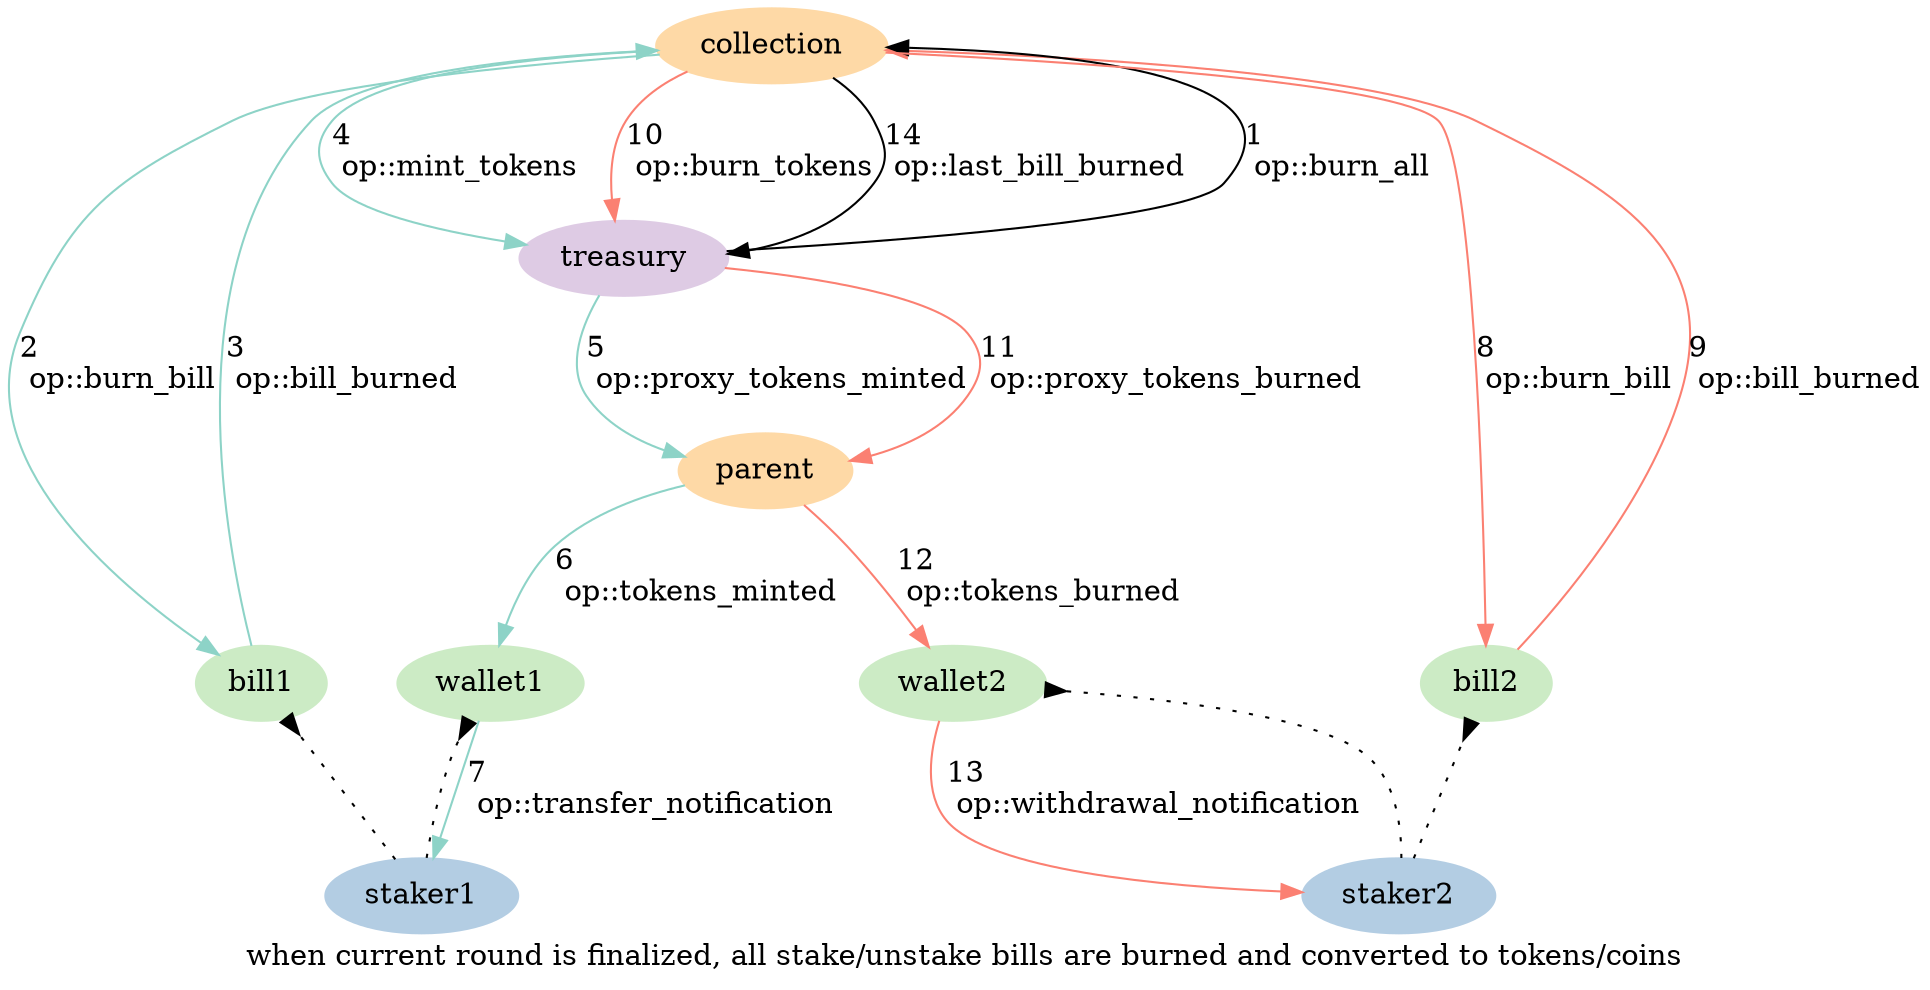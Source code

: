 digraph {
    label="when current round is finalized, all stake/unstake bills are burned and converted to tokens/coins"
    node [ colorscheme=pastel19 style=filled ]
    edge [ colorscheme=set39 ]

    /* Entities */
    staker1, staker2 [ color=2 ]
    wallet1, wallet2, bill1, bill2 [ color=3 ]
    treasury [ color=4 ]
    parent, collection [ color=5 ]

    /* Relationships */
    staker1 -> wallet1, bill1 [ arrowhead=inv style=dotted ]
    staker2 -> wallet2, bill2 [ arrowhead=inv style=dotted ]
    treasury -> collection [ label="1\l op::burn_all\l" ]

    collection -> bill1 [ label="2\l op::burn_bill\l" color=1 ]
    bill1 -> collection [ label="3\l op::bill_burned\l" color=1 ]
    collection -> treasury [ label="4\l op::mint_tokens\l" color=1 ]
    treasury -> parent [ label="5\l op::proxy_tokens_minted\l" color=1 ]
    parent -> wallet1 [ label="6\l op::tokens_minted\l" color=1 ]
    wallet1 -> staker1 [ label="7\l op::transfer_notification\l" color=1 ]

    collection -> bill2 [ label="8\l op::burn_bill\l" color=4 ]
    bill2 -> collection [ label="9\l op::bill_burned\l" color=4 ]
    collection -> treasury [ label="10\l op::burn_tokens\l" color=4 ]
    treasury -> parent [ label="11\l op::proxy_tokens_burned\l" color=4 ]
    parent -> wallet2 [ label="12\l op::tokens_burned\l" color=4 ]
    wallet2 -> staker2 [ label="13\l op::withdrawal_notification\l" color=4 ]

    collection -> treasury [ label="14\l op::last_bill_burned\l" ]

    /* Ranks */
    { rank=min collection }
    { rank=same wallet1 wallet2 bill1 bill2 }
    { rank=max staker1 staker2 }
}
